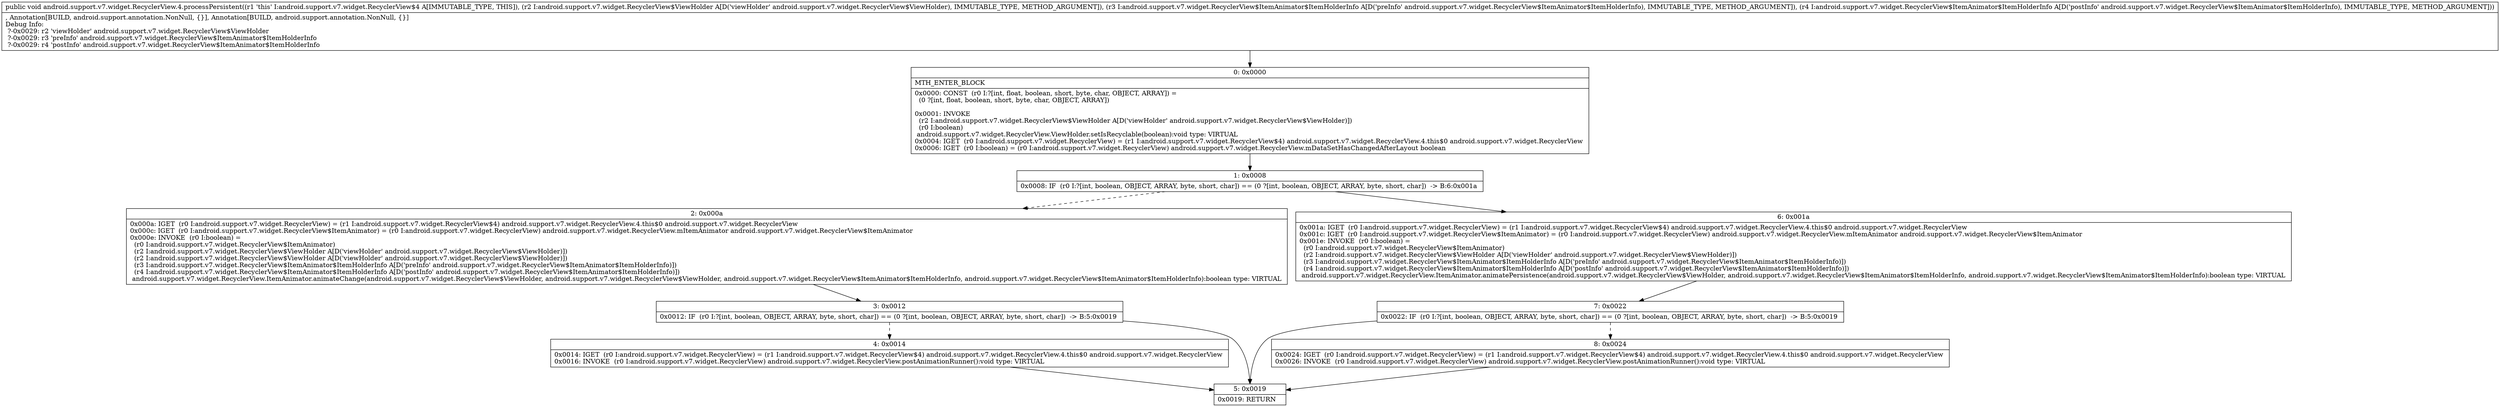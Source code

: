 digraph "CFG forandroid.support.v7.widget.RecyclerView.4.processPersistent(Landroid\/support\/v7\/widget\/RecyclerView$ViewHolder;Landroid\/support\/v7\/widget\/RecyclerView$ItemAnimator$ItemHolderInfo;Landroid\/support\/v7\/widget\/RecyclerView$ItemAnimator$ItemHolderInfo;)V" {
Node_0 [shape=record,label="{0\:\ 0x0000|MTH_ENTER_BLOCK\l|0x0000: CONST  (r0 I:?[int, float, boolean, short, byte, char, OBJECT, ARRAY]) = \l  (0 ?[int, float, boolean, short, byte, char, OBJECT, ARRAY])\l \l0x0001: INVOKE  \l  (r2 I:android.support.v7.widget.RecyclerView$ViewHolder A[D('viewHolder' android.support.v7.widget.RecyclerView$ViewHolder)])\l  (r0 I:boolean)\l android.support.v7.widget.RecyclerView.ViewHolder.setIsRecyclable(boolean):void type: VIRTUAL \l0x0004: IGET  (r0 I:android.support.v7.widget.RecyclerView) = (r1 I:android.support.v7.widget.RecyclerView$4) android.support.v7.widget.RecyclerView.4.this$0 android.support.v7.widget.RecyclerView \l0x0006: IGET  (r0 I:boolean) = (r0 I:android.support.v7.widget.RecyclerView) android.support.v7.widget.RecyclerView.mDataSetHasChangedAfterLayout boolean \l}"];
Node_1 [shape=record,label="{1\:\ 0x0008|0x0008: IF  (r0 I:?[int, boolean, OBJECT, ARRAY, byte, short, char]) == (0 ?[int, boolean, OBJECT, ARRAY, byte, short, char])  \-\> B:6:0x001a \l}"];
Node_2 [shape=record,label="{2\:\ 0x000a|0x000a: IGET  (r0 I:android.support.v7.widget.RecyclerView) = (r1 I:android.support.v7.widget.RecyclerView$4) android.support.v7.widget.RecyclerView.4.this$0 android.support.v7.widget.RecyclerView \l0x000c: IGET  (r0 I:android.support.v7.widget.RecyclerView$ItemAnimator) = (r0 I:android.support.v7.widget.RecyclerView) android.support.v7.widget.RecyclerView.mItemAnimator android.support.v7.widget.RecyclerView$ItemAnimator \l0x000e: INVOKE  (r0 I:boolean) = \l  (r0 I:android.support.v7.widget.RecyclerView$ItemAnimator)\l  (r2 I:android.support.v7.widget.RecyclerView$ViewHolder A[D('viewHolder' android.support.v7.widget.RecyclerView$ViewHolder)])\l  (r2 I:android.support.v7.widget.RecyclerView$ViewHolder A[D('viewHolder' android.support.v7.widget.RecyclerView$ViewHolder)])\l  (r3 I:android.support.v7.widget.RecyclerView$ItemAnimator$ItemHolderInfo A[D('preInfo' android.support.v7.widget.RecyclerView$ItemAnimator$ItemHolderInfo)])\l  (r4 I:android.support.v7.widget.RecyclerView$ItemAnimator$ItemHolderInfo A[D('postInfo' android.support.v7.widget.RecyclerView$ItemAnimator$ItemHolderInfo)])\l android.support.v7.widget.RecyclerView.ItemAnimator.animateChange(android.support.v7.widget.RecyclerView$ViewHolder, android.support.v7.widget.RecyclerView$ViewHolder, android.support.v7.widget.RecyclerView$ItemAnimator$ItemHolderInfo, android.support.v7.widget.RecyclerView$ItemAnimator$ItemHolderInfo):boolean type: VIRTUAL \l}"];
Node_3 [shape=record,label="{3\:\ 0x0012|0x0012: IF  (r0 I:?[int, boolean, OBJECT, ARRAY, byte, short, char]) == (0 ?[int, boolean, OBJECT, ARRAY, byte, short, char])  \-\> B:5:0x0019 \l}"];
Node_4 [shape=record,label="{4\:\ 0x0014|0x0014: IGET  (r0 I:android.support.v7.widget.RecyclerView) = (r1 I:android.support.v7.widget.RecyclerView$4) android.support.v7.widget.RecyclerView.4.this$0 android.support.v7.widget.RecyclerView \l0x0016: INVOKE  (r0 I:android.support.v7.widget.RecyclerView) android.support.v7.widget.RecyclerView.postAnimationRunner():void type: VIRTUAL \l}"];
Node_5 [shape=record,label="{5\:\ 0x0019|0x0019: RETURN   \l}"];
Node_6 [shape=record,label="{6\:\ 0x001a|0x001a: IGET  (r0 I:android.support.v7.widget.RecyclerView) = (r1 I:android.support.v7.widget.RecyclerView$4) android.support.v7.widget.RecyclerView.4.this$0 android.support.v7.widget.RecyclerView \l0x001c: IGET  (r0 I:android.support.v7.widget.RecyclerView$ItemAnimator) = (r0 I:android.support.v7.widget.RecyclerView) android.support.v7.widget.RecyclerView.mItemAnimator android.support.v7.widget.RecyclerView$ItemAnimator \l0x001e: INVOKE  (r0 I:boolean) = \l  (r0 I:android.support.v7.widget.RecyclerView$ItemAnimator)\l  (r2 I:android.support.v7.widget.RecyclerView$ViewHolder A[D('viewHolder' android.support.v7.widget.RecyclerView$ViewHolder)])\l  (r3 I:android.support.v7.widget.RecyclerView$ItemAnimator$ItemHolderInfo A[D('preInfo' android.support.v7.widget.RecyclerView$ItemAnimator$ItemHolderInfo)])\l  (r4 I:android.support.v7.widget.RecyclerView$ItemAnimator$ItemHolderInfo A[D('postInfo' android.support.v7.widget.RecyclerView$ItemAnimator$ItemHolderInfo)])\l android.support.v7.widget.RecyclerView.ItemAnimator.animatePersistence(android.support.v7.widget.RecyclerView$ViewHolder, android.support.v7.widget.RecyclerView$ItemAnimator$ItemHolderInfo, android.support.v7.widget.RecyclerView$ItemAnimator$ItemHolderInfo):boolean type: VIRTUAL \l}"];
Node_7 [shape=record,label="{7\:\ 0x0022|0x0022: IF  (r0 I:?[int, boolean, OBJECT, ARRAY, byte, short, char]) == (0 ?[int, boolean, OBJECT, ARRAY, byte, short, char])  \-\> B:5:0x0019 \l}"];
Node_8 [shape=record,label="{8\:\ 0x0024|0x0024: IGET  (r0 I:android.support.v7.widget.RecyclerView) = (r1 I:android.support.v7.widget.RecyclerView$4) android.support.v7.widget.RecyclerView.4.this$0 android.support.v7.widget.RecyclerView \l0x0026: INVOKE  (r0 I:android.support.v7.widget.RecyclerView) android.support.v7.widget.RecyclerView.postAnimationRunner():void type: VIRTUAL \l}"];
MethodNode[shape=record,label="{public void android.support.v7.widget.RecyclerView.4.processPersistent((r1 'this' I:android.support.v7.widget.RecyclerView$4 A[IMMUTABLE_TYPE, THIS]), (r2 I:android.support.v7.widget.RecyclerView$ViewHolder A[D('viewHolder' android.support.v7.widget.RecyclerView$ViewHolder), IMMUTABLE_TYPE, METHOD_ARGUMENT]), (r3 I:android.support.v7.widget.RecyclerView$ItemAnimator$ItemHolderInfo A[D('preInfo' android.support.v7.widget.RecyclerView$ItemAnimator$ItemHolderInfo), IMMUTABLE_TYPE, METHOD_ARGUMENT]), (r4 I:android.support.v7.widget.RecyclerView$ItemAnimator$ItemHolderInfo A[D('postInfo' android.support.v7.widget.RecyclerView$ItemAnimator$ItemHolderInfo), IMMUTABLE_TYPE, METHOD_ARGUMENT]))  | , Annotation[BUILD, android.support.annotation.NonNull, \{\}], Annotation[BUILD, android.support.annotation.NonNull, \{\}]\lDebug Info:\l  ?\-0x0029: r2 'viewHolder' android.support.v7.widget.RecyclerView$ViewHolder\l  ?\-0x0029: r3 'preInfo' android.support.v7.widget.RecyclerView$ItemAnimator$ItemHolderInfo\l  ?\-0x0029: r4 'postInfo' android.support.v7.widget.RecyclerView$ItemAnimator$ItemHolderInfo\l}"];
MethodNode -> Node_0;
Node_0 -> Node_1;
Node_1 -> Node_2[style=dashed];
Node_1 -> Node_6;
Node_2 -> Node_3;
Node_3 -> Node_4[style=dashed];
Node_3 -> Node_5;
Node_4 -> Node_5;
Node_6 -> Node_7;
Node_7 -> Node_5;
Node_7 -> Node_8[style=dashed];
Node_8 -> Node_5;
}

